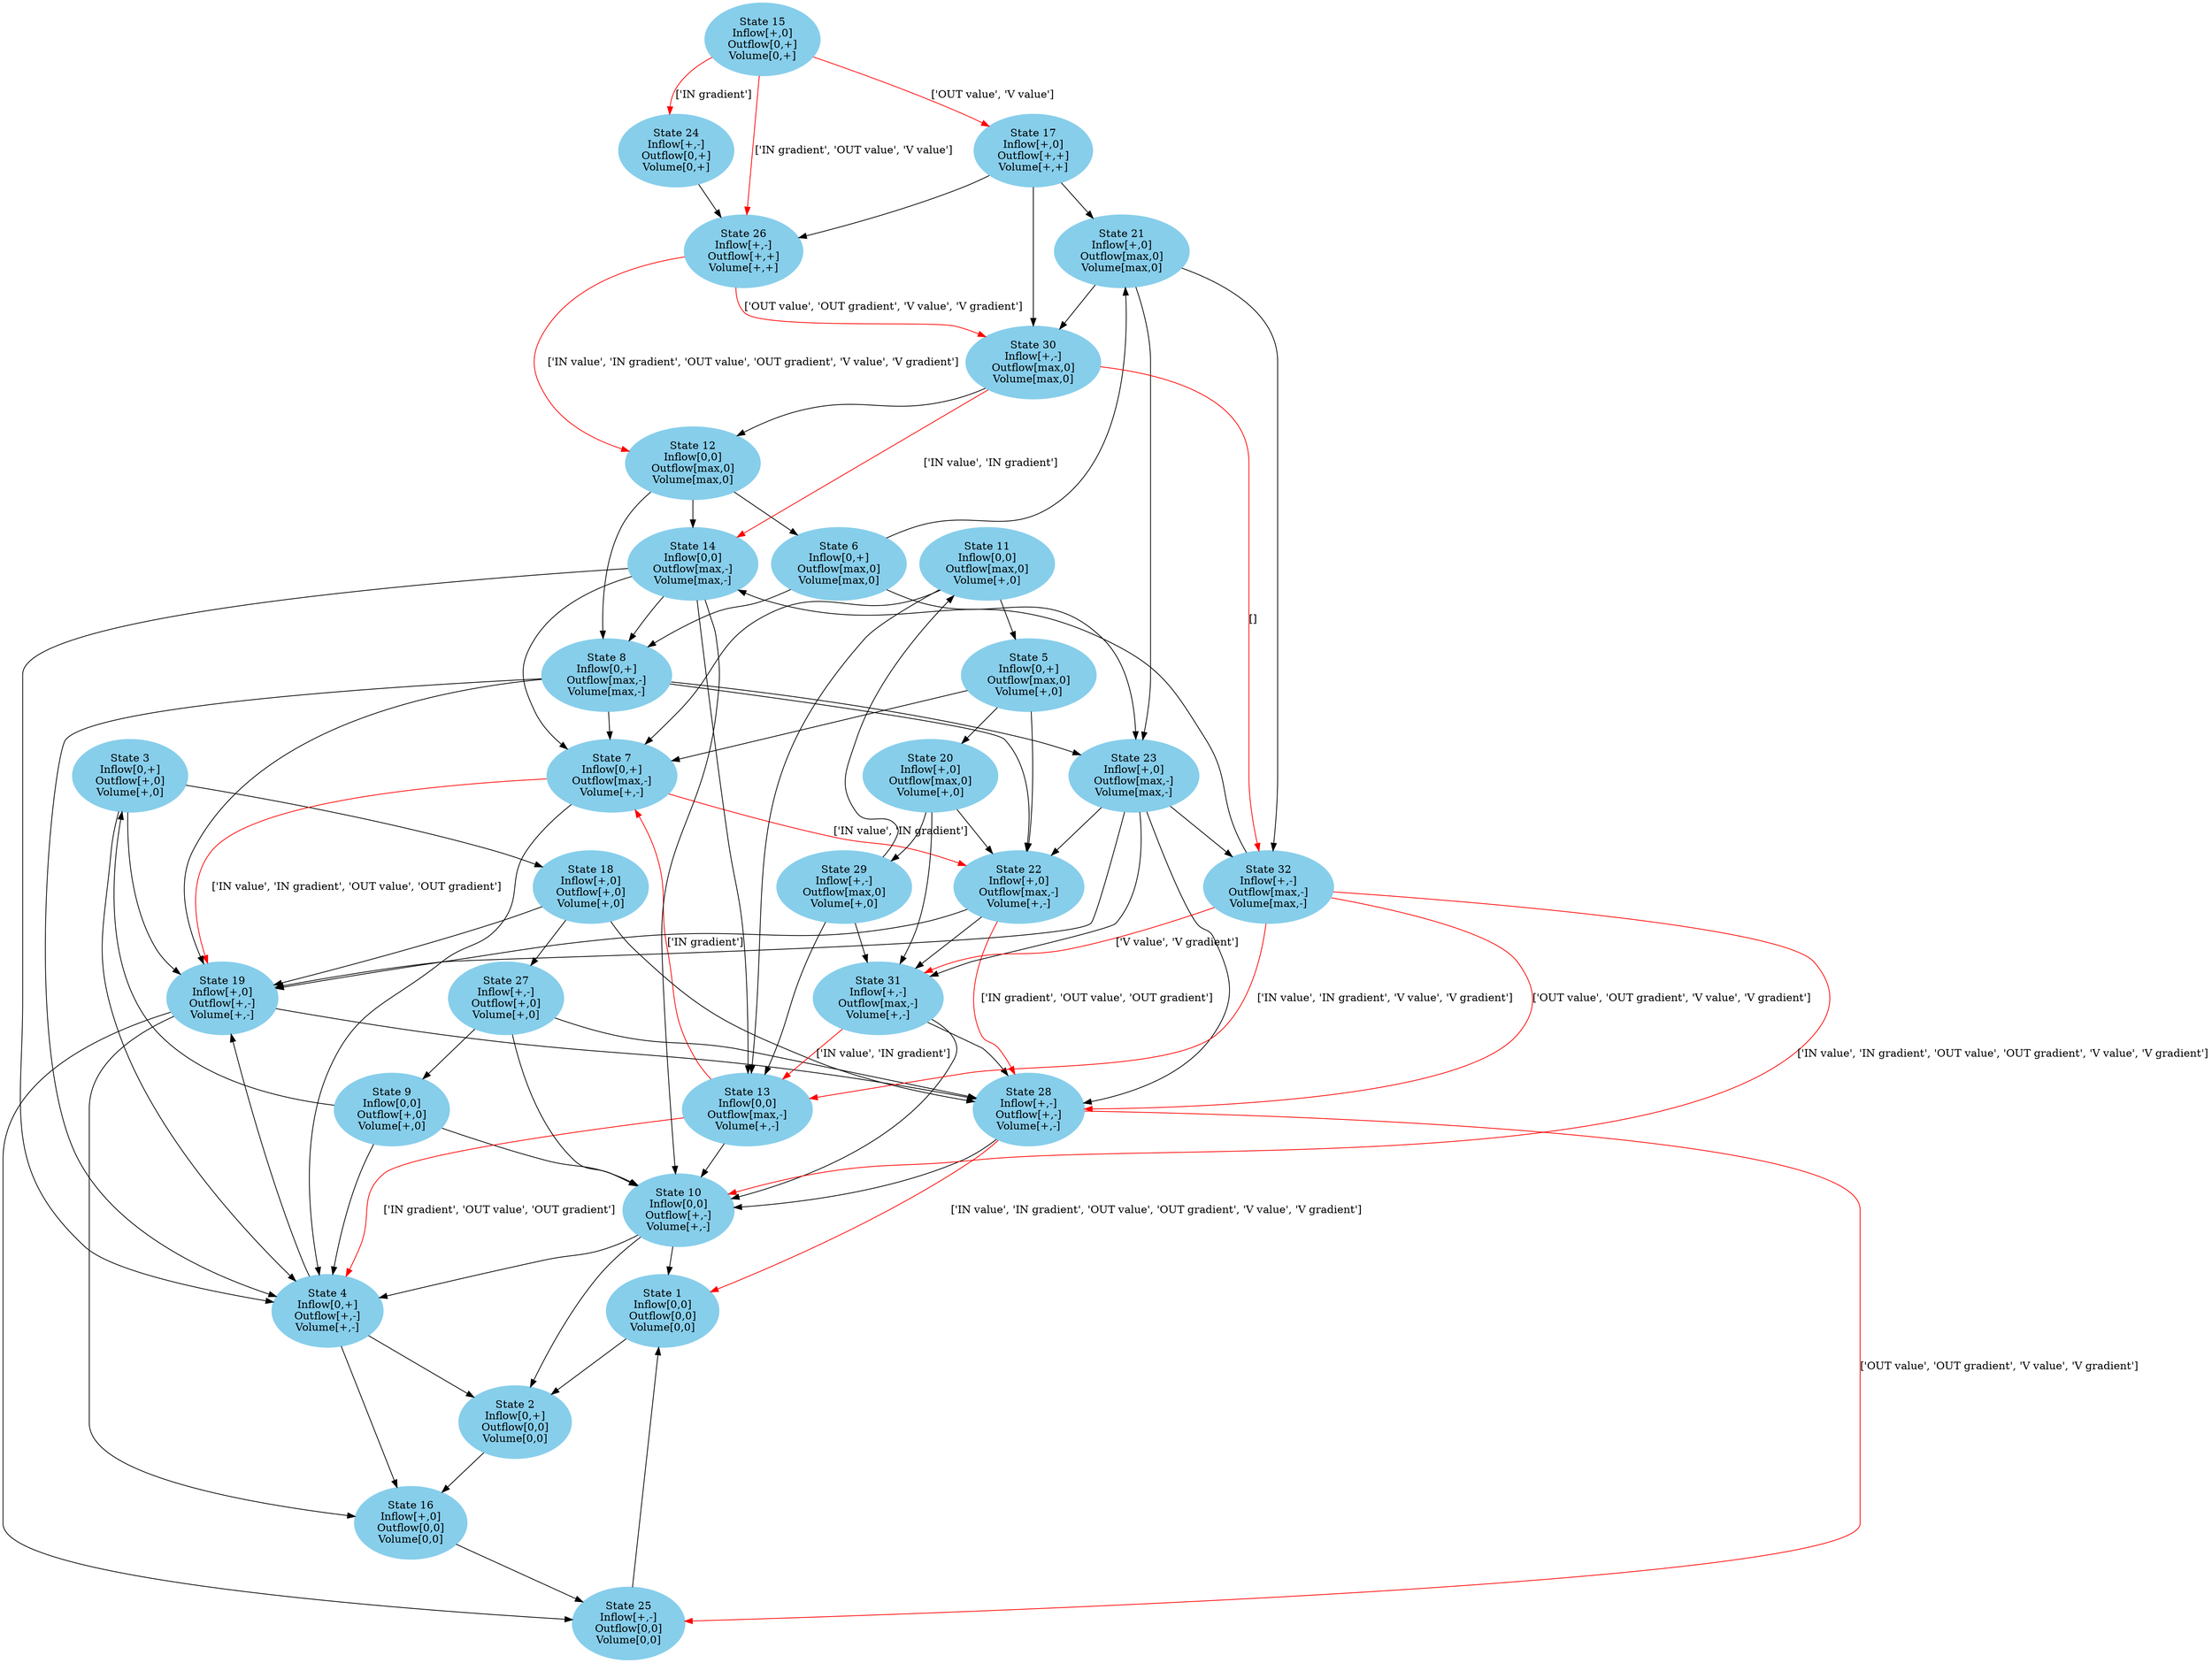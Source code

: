 // The Qualitative Model
digraph {
	node [color=skyblue style=filled]
	"State 1
Inflow[0,0]
Outflow[0,0]
Volume[0,0]
"
	"State 2
Inflow[0,+]
Outflow[0,0]
Volume[0,0]
"
	"State 3
Inflow[0,+]
Outflow[+,0]
Volume[+,0]
"
	"State 4
Inflow[0,+]
Outflow[+,-]
Volume[+,-]
"
	"State 5
Inflow[0,+]
Outflow[max,0]
Volume[+,0]
"
	"State 6
Inflow[0,+]
Outflow[max,0]
Volume[max,0]
"
	"State 7
Inflow[0,+]
Outflow[max,-]
Volume[+,-]
"
	"State 8
Inflow[0,+]
Outflow[max,-]
Volume[max,-]
"
	"State 9
Inflow[0,0]
Outflow[+,0]
Volume[+,0]
"
	"State 10
Inflow[0,0]
Outflow[+,-]
Volume[+,-]
"
	"State 11
Inflow[0,0]
Outflow[max,0]
Volume[+,0]
"
	"State 12
Inflow[0,0]
Outflow[max,0]
Volume[max,0]
"
	"State 13
Inflow[0,0]
Outflow[max,-]
Volume[+,-]
"
	"State 14
Inflow[0,0]
Outflow[max,-]
Volume[max,-]
"
	"State 15
Inflow[+,0]
Outflow[0,+]
Volume[0,+]
"
	"State 16
Inflow[+,0]
Outflow[0,0]
Volume[0,0]
"
	"State 17
Inflow[+,0]
Outflow[+,+]
Volume[+,+]
"
	"State 18
Inflow[+,0]
Outflow[+,0]
Volume[+,0]
"
	"State 19
Inflow[+,0]
Outflow[+,-]
Volume[+,-]
"
	"State 20
Inflow[+,0]
Outflow[max,0]
Volume[+,0]
"
	"State 21
Inflow[+,0]
Outflow[max,0]
Volume[max,0]
"
	"State 22
Inflow[+,0]
Outflow[max,-]
Volume[+,-]
"
	"State 23
Inflow[+,0]
Outflow[max,-]
Volume[max,-]
"
	"State 24
Inflow[+,-]
Outflow[0,+]
Volume[0,+]
"
	"State 25
Inflow[+,-]
Outflow[0,0]
Volume[0,0]
"
	"State 26
Inflow[+,-]
Outflow[+,+]
Volume[+,+]
"
	"State 27
Inflow[+,-]
Outflow[+,0]
Volume[+,0]
"
	"State 28
Inflow[+,-]
Outflow[+,-]
Volume[+,-]
"
	"State 29
Inflow[+,-]
Outflow[max,0]
Volume[+,0]
"
	"State 30
Inflow[+,-]
Outflow[max,0]
Volume[max,0]
"
	"State 31
Inflow[+,-]
Outflow[max,-]
Volume[+,-]
"
	"State 32
Inflow[+,-]
Outflow[max,-]
Volume[max,-]
"
	"State 1
Inflow[0,0]
Outflow[0,0]
Volume[0,0]
" -> "State 2
Inflow[0,+]
Outflow[0,0]
Volume[0,0]
" [color=black]
	"State 2
Inflow[0,+]
Outflow[0,0]
Volume[0,0]
" -> "State 16
Inflow[+,0]
Outflow[0,0]
Volume[0,0]
" [color=black]
	"State 3
Inflow[0,+]
Outflow[+,0]
Volume[+,0]
" -> "State 4
Inflow[0,+]
Outflow[+,-]
Volume[+,-]
" [color=black]
	"State 3
Inflow[0,+]
Outflow[+,0]
Volume[+,0]
" -> "State 18
Inflow[+,0]
Outflow[+,0]
Volume[+,0]
" [color=black]
	"State 3
Inflow[0,+]
Outflow[+,0]
Volume[+,0]
" -> "State 19
Inflow[+,0]
Outflow[+,-]
Volume[+,-]
" [color=black]
	"State 4
Inflow[0,+]
Outflow[+,-]
Volume[+,-]
" -> "State 2
Inflow[0,+]
Outflow[0,0]
Volume[0,0]
" [color=black]
	"State 4
Inflow[0,+]
Outflow[+,-]
Volume[+,-]
" -> "State 16
Inflow[+,0]
Outflow[0,0]
Volume[0,0]
" [color=black]
	"State 4
Inflow[0,+]
Outflow[+,-]
Volume[+,-]
" -> "State 19
Inflow[+,0]
Outflow[+,-]
Volume[+,-]
" [color=black]
	"State 5
Inflow[0,+]
Outflow[max,0]
Volume[+,0]
" -> "State 7
Inflow[0,+]
Outflow[max,-]
Volume[+,-]
" [color=black]
	"State 5
Inflow[0,+]
Outflow[max,0]
Volume[+,0]
" -> "State 20
Inflow[+,0]
Outflow[max,0]
Volume[+,0]
" [color=black]
	"State 5
Inflow[0,+]
Outflow[max,0]
Volume[+,0]
" -> "State 22
Inflow[+,0]
Outflow[max,-]
Volume[+,-]
" [color=black]
	"State 6
Inflow[0,+]
Outflow[max,0]
Volume[max,0]
" -> "State 8
Inflow[0,+]
Outflow[max,-]
Volume[max,-]
" [color=black]
	"State 6
Inflow[0,+]
Outflow[max,0]
Volume[max,0]
" -> "State 21
Inflow[+,0]
Outflow[max,0]
Volume[max,0]
" [color=black]
	"State 6
Inflow[0,+]
Outflow[max,0]
Volume[max,0]
" -> "State 23
Inflow[+,0]
Outflow[max,-]
Volume[max,-]
" [color=black]
	"State 7
Inflow[0,+]
Outflow[max,-]
Volume[+,-]
" -> "State 4
Inflow[0,+]
Outflow[+,-]
Volume[+,-]
" [color=black]
	"State 7
Inflow[0,+]
Outflow[max,-]
Volume[+,-]
" -> "State 19
Inflow[+,0]
Outflow[+,-]
Volume[+,-]
" [label="['IN value', 'IN gradient', 'OUT value', 'OUT gradient']" color=red]
	"State 7
Inflow[0,+]
Outflow[max,-]
Volume[+,-]
" -> "State 22
Inflow[+,0]
Outflow[max,-]
Volume[+,-]
" [label="['IN value', 'IN gradient']" color=red]
	"State 8
Inflow[0,+]
Outflow[max,-]
Volume[max,-]
" -> "State 4
Inflow[0,+]
Outflow[+,-]
Volume[+,-]
" [color=black]
	"State 8
Inflow[0,+]
Outflow[max,-]
Volume[max,-]
" -> "State 7
Inflow[0,+]
Outflow[max,-]
Volume[+,-]
" [color=black]
	"State 8
Inflow[0,+]
Outflow[max,-]
Volume[max,-]
" -> "State 19
Inflow[+,0]
Outflow[+,-]
Volume[+,-]
" [color=black]
	"State 8
Inflow[0,+]
Outflow[max,-]
Volume[max,-]
" -> "State 22
Inflow[+,0]
Outflow[max,-]
Volume[+,-]
" [color=black]
	"State 8
Inflow[0,+]
Outflow[max,-]
Volume[max,-]
" -> "State 23
Inflow[+,0]
Outflow[max,-]
Volume[max,-]
" [color=black]
	"State 9
Inflow[0,0]
Outflow[+,0]
Volume[+,0]
" -> "State 3
Inflow[0,+]
Outflow[+,0]
Volume[+,0]
" [color=black]
	"State 9
Inflow[0,0]
Outflow[+,0]
Volume[+,0]
" -> "State 4
Inflow[0,+]
Outflow[+,-]
Volume[+,-]
" [color=black]
	"State 9
Inflow[0,0]
Outflow[+,0]
Volume[+,0]
" -> "State 10
Inflow[0,0]
Outflow[+,-]
Volume[+,-]
" [color=black]
	"State 10
Inflow[0,0]
Outflow[+,-]
Volume[+,-]
" -> "State 1
Inflow[0,0]
Outflow[0,0]
Volume[0,0]
" [color=black]
	"State 10
Inflow[0,0]
Outflow[+,-]
Volume[+,-]
" -> "State 2
Inflow[0,+]
Outflow[0,0]
Volume[0,0]
" [color=black]
	"State 10
Inflow[0,0]
Outflow[+,-]
Volume[+,-]
" -> "State 4
Inflow[0,+]
Outflow[+,-]
Volume[+,-]
" [color=black]
	"State 11
Inflow[0,0]
Outflow[max,0]
Volume[+,0]
" -> "State 5
Inflow[0,+]
Outflow[max,0]
Volume[+,0]
" [color=black]
	"State 11
Inflow[0,0]
Outflow[max,0]
Volume[+,0]
" -> "State 7
Inflow[0,+]
Outflow[max,-]
Volume[+,-]
" [color=black]
	"State 11
Inflow[0,0]
Outflow[max,0]
Volume[+,0]
" -> "State 13
Inflow[0,0]
Outflow[max,-]
Volume[+,-]
" [color=black]
	"State 12
Inflow[0,0]
Outflow[max,0]
Volume[max,0]
" -> "State 6
Inflow[0,+]
Outflow[max,0]
Volume[max,0]
" [color=black]
	"State 12
Inflow[0,0]
Outflow[max,0]
Volume[max,0]
" -> "State 8
Inflow[0,+]
Outflow[max,-]
Volume[max,-]
" [color=black]
	"State 12
Inflow[0,0]
Outflow[max,0]
Volume[max,0]
" -> "State 14
Inflow[0,0]
Outflow[max,-]
Volume[max,-]
" [color=black]
	"State 13
Inflow[0,0]
Outflow[max,-]
Volume[+,-]
" -> "State 4
Inflow[0,+]
Outflow[+,-]
Volume[+,-]
" [label="['IN gradient', 'OUT value', 'OUT gradient']" color=red]
	"State 13
Inflow[0,0]
Outflow[max,-]
Volume[+,-]
" -> "State 7
Inflow[0,+]
Outflow[max,-]
Volume[+,-]
" [label="['IN gradient']" color=red]
	"State 13
Inflow[0,0]
Outflow[max,-]
Volume[+,-]
" -> "State 10
Inflow[0,0]
Outflow[+,-]
Volume[+,-]
" [color=black]
	"State 14
Inflow[0,0]
Outflow[max,-]
Volume[max,-]
" -> "State 4
Inflow[0,+]
Outflow[+,-]
Volume[+,-]
" [color=black]
	"State 14
Inflow[0,0]
Outflow[max,-]
Volume[max,-]
" -> "State 7
Inflow[0,+]
Outflow[max,-]
Volume[+,-]
" [color=black]
	"State 14
Inflow[0,0]
Outflow[max,-]
Volume[max,-]
" -> "State 8
Inflow[0,+]
Outflow[max,-]
Volume[max,-]
" [color=black]
	"State 14
Inflow[0,0]
Outflow[max,-]
Volume[max,-]
" -> "State 10
Inflow[0,0]
Outflow[+,-]
Volume[+,-]
" [color=black]
	"State 14
Inflow[0,0]
Outflow[max,-]
Volume[max,-]
" -> "State 13
Inflow[0,0]
Outflow[max,-]
Volume[+,-]
" [color=black]
	"State 15
Inflow[+,0]
Outflow[0,+]
Volume[0,+]
" -> "State 17
Inflow[+,0]
Outflow[+,+]
Volume[+,+]
" [label="['OUT value', 'V value']" color=red]
	"State 15
Inflow[+,0]
Outflow[0,+]
Volume[0,+]
" -> "State 24
Inflow[+,-]
Outflow[0,+]
Volume[0,+]
" [label="['IN gradient']" color=red]
	"State 15
Inflow[+,0]
Outflow[0,+]
Volume[0,+]
" -> "State 26
Inflow[+,-]
Outflow[+,+]
Volume[+,+]
" [label="['IN gradient', 'OUT value', 'V value']" color=red]
	"State 16
Inflow[+,0]
Outflow[0,0]
Volume[0,0]
" -> "State 25
Inflow[+,-]
Outflow[0,0]
Volume[0,0]
" [color=black]
	"State 17
Inflow[+,0]
Outflow[+,+]
Volume[+,+]
" -> "State 21
Inflow[+,0]
Outflow[max,0]
Volume[max,0]
" [color=black]
	"State 17
Inflow[+,0]
Outflow[+,+]
Volume[+,+]
" -> "State 26
Inflow[+,-]
Outflow[+,+]
Volume[+,+]
" [color=black]
	"State 17
Inflow[+,0]
Outflow[+,+]
Volume[+,+]
" -> "State 30
Inflow[+,-]
Outflow[max,0]
Volume[max,0]
" [color=black]
	"State 18
Inflow[+,0]
Outflow[+,0]
Volume[+,0]
" -> "State 19
Inflow[+,0]
Outflow[+,-]
Volume[+,-]
" [color=black]
	"State 18
Inflow[+,0]
Outflow[+,0]
Volume[+,0]
" -> "State 27
Inflow[+,-]
Outflow[+,0]
Volume[+,0]
" [color=black]
	"State 18
Inflow[+,0]
Outflow[+,0]
Volume[+,0]
" -> "State 28
Inflow[+,-]
Outflow[+,-]
Volume[+,-]
" [color=black]
	"State 19
Inflow[+,0]
Outflow[+,-]
Volume[+,-]
" -> "State 16
Inflow[+,0]
Outflow[0,0]
Volume[0,0]
" [color=black]
	"State 19
Inflow[+,0]
Outflow[+,-]
Volume[+,-]
" -> "State 25
Inflow[+,-]
Outflow[0,0]
Volume[0,0]
" [color=black]
	"State 19
Inflow[+,0]
Outflow[+,-]
Volume[+,-]
" -> "State 28
Inflow[+,-]
Outflow[+,-]
Volume[+,-]
" [color=black]
	"State 20
Inflow[+,0]
Outflow[max,0]
Volume[+,0]
" -> "State 22
Inflow[+,0]
Outflow[max,-]
Volume[+,-]
" [color=black]
	"State 20
Inflow[+,0]
Outflow[max,0]
Volume[+,0]
" -> "State 29
Inflow[+,-]
Outflow[max,0]
Volume[+,0]
" [color=black]
	"State 20
Inflow[+,0]
Outflow[max,0]
Volume[+,0]
" -> "State 31
Inflow[+,-]
Outflow[max,-]
Volume[+,-]
" [color=black]
	"State 21
Inflow[+,0]
Outflow[max,0]
Volume[max,0]
" -> "State 23
Inflow[+,0]
Outflow[max,-]
Volume[max,-]
" [color=black]
	"State 21
Inflow[+,0]
Outflow[max,0]
Volume[max,0]
" -> "State 30
Inflow[+,-]
Outflow[max,0]
Volume[max,0]
" [color=black]
	"State 21
Inflow[+,0]
Outflow[max,0]
Volume[max,0]
" -> "State 32
Inflow[+,-]
Outflow[max,-]
Volume[max,-]
" [color=black]
	"State 22
Inflow[+,0]
Outflow[max,-]
Volume[+,-]
" -> "State 19
Inflow[+,0]
Outflow[+,-]
Volume[+,-]
" [color=black]
	"State 22
Inflow[+,0]
Outflow[max,-]
Volume[+,-]
" -> "State 28
Inflow[+,-]
Outflow[+,-]
Volume[+,-]
" [label="['IN gradient', 'OUT value', 'OUT gradient']" color=red]
	"State 22
Inflow[+,0]
Outflow[max,-]
Volume[+,-]
" -> "State 31
Inflow[+,-]
Outflow[max,-]
Volume[+,-]
" [color=black]
	"State 23
Inflow[+,0]
Outflow[max,-]
Volume[max,-]
" -> "State 19
Inflow[+,0]
Outflow[+,-]
Volume[+,-]
" [color=black]
	"State 23
Inflow[+,0]
Outflow[max,-]
Volume[max,-]
" -> "State 22
Inflow[+,0]
Outflow[max,-]
Volume[+,-]
" [color=black]
	"State 23
Inflow[+,0]
Outflow[max,-]
Volume[max,-]
" -> "State 28
Inflow[+,-]
Outflow[+,-]
Volume[+,-]
" [color=black]
	"State 23
Inflow[+,0]
Outflow[max,-]
Volume[max,-]
" -> "State 31
Inflow[+,-]
Outflow[max,-]
Volume[+,-]
" [color=black]
	"State 23
Inflow[+,0]
Outflow[max,-]
Volume[max,-]
" -> "State 32
Inflow[+,-]
Outflow[max,-]
Volume[max,-]
" [color=black]
	"State 24
Inflow[+,-]
Outflow[0,+]
Volume[0,+]
" -> "State 26
Inflow[+,-]
Outflow[+,+]
Volume[+,+]
" [color=black]
	"State 25
Inflow[+,-]
Outflow[0,0]
Volume[0,0]
" -> "State 1
Inflow[0,0]
Outflow[0,0]
Volume[0,0]
" [color=black]
	"State 26
Inflow[+,-]
Outflow[+,+]
Volume[+,+]
" -> "State 12
Inflow[0,0]
Outflow[max,0]
Volume[max,0]
" [label="['IN value', 'IN gradient', 'OUT value', 'OUT gradient', 'V value', 'V gradient']" color=red]
	"State 26
Inflow[+,-]
Outflow[+,+]
Volume[+,+]
" -> "State 30
Inflow[+,-]
Outflow[max,0]
Volume[max,0]
" [label="['OUT value', 'OUT gradient', 'V value', 'V gradient']" color=red]
	"State 27
Inflow[+,-]
Outflow[+,0]
Volume[+,0]
" -> "State 9
Inflow[0,0]
Outflow[+,0]
Volume[+,0]
" [color=black]
	"State 27
Inflow[+,-]
Outflow[+,0]
Volume[+,0]
" -> "State 10
Inflow[0,0]
Outflow[+,-]
Volume[+,-]
" [color=black]
	"State 27
Inflow[+,-]
Outflow[+,0]
Volume[+,0]
" -> "State 28
Inflow[+,-]
Outflow[+,-]
Volume[+,-]
" [color=black]
	"State 28
Inflow[+,-]
Outflow[+,-]
Volume[+,-]
" -> "State 1
Inflow[0,0]
Outflow[0,0]
Volume[0,0]
" [label="['IN value', 'IN gradient', 'OUT value', 'OUT gradient', 'V value', 'V gradient']" color=red]
	"State 28
Inflow[+,-]
Outflow[+,-]
Volume[+,-]
" -> "State 10
Inflow[0,0]
Outflow[+,-]
Volume[+,-]
" [color=black]
	"State 28
Inflow[+,-]
Outflow[+,-]
Volume[+,-]
" -> "State 25
Inflow[+,-]
Outflow[0,0]
Volume[0,0]
" [label="['OUT value', 'OUT gradient', 'V value', 'V gradient']" color=red]
	"State 29
Inflow[+,-]
Outflow[max,0]
Volume[+,0]
" -> "State 11
Inflow[0,0]
Outflow[max,0]
Volume[+,0]
" [color=black]
	"State 29
Inflow[+,-]
Outflow[max,0]
Volume[+,0]
" -> "State 13
Inflow[0,0]
Outflow[max,-]
Volume[+,-]
" [color=black]
	"State 29
Inflow[+,-]
Outflow[max,0]
Volume[+,0]
" -> "State 31
Inflow[+,-]
Outflow[max,-]
Volume[+,-]
" [color=black]
	"State 30
Inflow[+,-]
Outflow[max,0]
Volume[max,0]
" -> "State 12
Inflow[0,0]
Outflow[max,0]
Volume[max,0]
" [color=black]
	"State 30
Inflow[+,-]
Outflow[max,0]
Volume[max,0]
" -> "State 14
Inflow[0,0]
Outflow[max,-]
Volume[max,-]
" [label="['IN value', 'IN gradient']" color=red]
	"State 30
Inflow[+,-]
Outflow[max,0]
Volume[max,0]
" -> "State 32
Inflow[+,-]
Outflow[max,-]
Volume[max,-]
" [label="[]" color=red]
	"State 31
Inflow[+,-]
Outflow[max,-]
Volume[+,-]
" -> "State 10
Inflow[0,0]
Outflow[+,-]
Volume[+,-]
" [color=black]
	"State 31
Inflow[+,-]
Outflow[max,-]
Volume[+,-]
" -> "State 13
Inflow[0,0]
Outflow[max,-]
Volume[+,-]
" [label="['IN value', 'IN gradient']" color=red]
	"State 31
Inflow[+,-]
Outflow[max,-]
Volume[+,-]
" -> "State 28
Inflow[+,-]
Outflow[+,-]
Volume[+,-]
" [color=black]
	"State 32
Inflow[+,-]
Outflow[max,-]
Volume[max,-]
" -> "State 10
Inflow[0,0]
Outflow[+,-]
Volume[+,-]
" [label="['IN value', 'IN gradient', 'OUT value', 'OUT gradient', 'V value', 'V gradient']" color=red]
	"State 32
Inflow[+,-]
Outflow[max,-]
Volume[max,-]
" -> "State 13
Inflow[0,0]
Outflow[max,-]
Volume[+,-]
" [label="['IN value', 'IN gradient', 'V value', 'V gradient']" color=red]
	"State 32
Inflow[+,-]
Outflow[max,-]
Volume[max,-]
" -> "State 14
Inflow[0,0]
Outflow[max,-]
Volume[max,-]
" [color=black]
	"State 32
Inflow[+,-]
Outflow[max,-]
Volume[max,-]
" -> "State 28
Inflow[+,-]
Outflow[+,-]
Volume[+,-]
" [label="['OUT value', 'OUT gradient', 'V value', 'V gradient']" color=red]
	"State 32
Inflow[+,-]
Outflow[max,-]
Volume[max,-]
" -> "State 31
Inflow[+,-]
Outflow[max,-]
Volume[+,-]
" [label="['V value', 'V gradient']" color=red]
}

